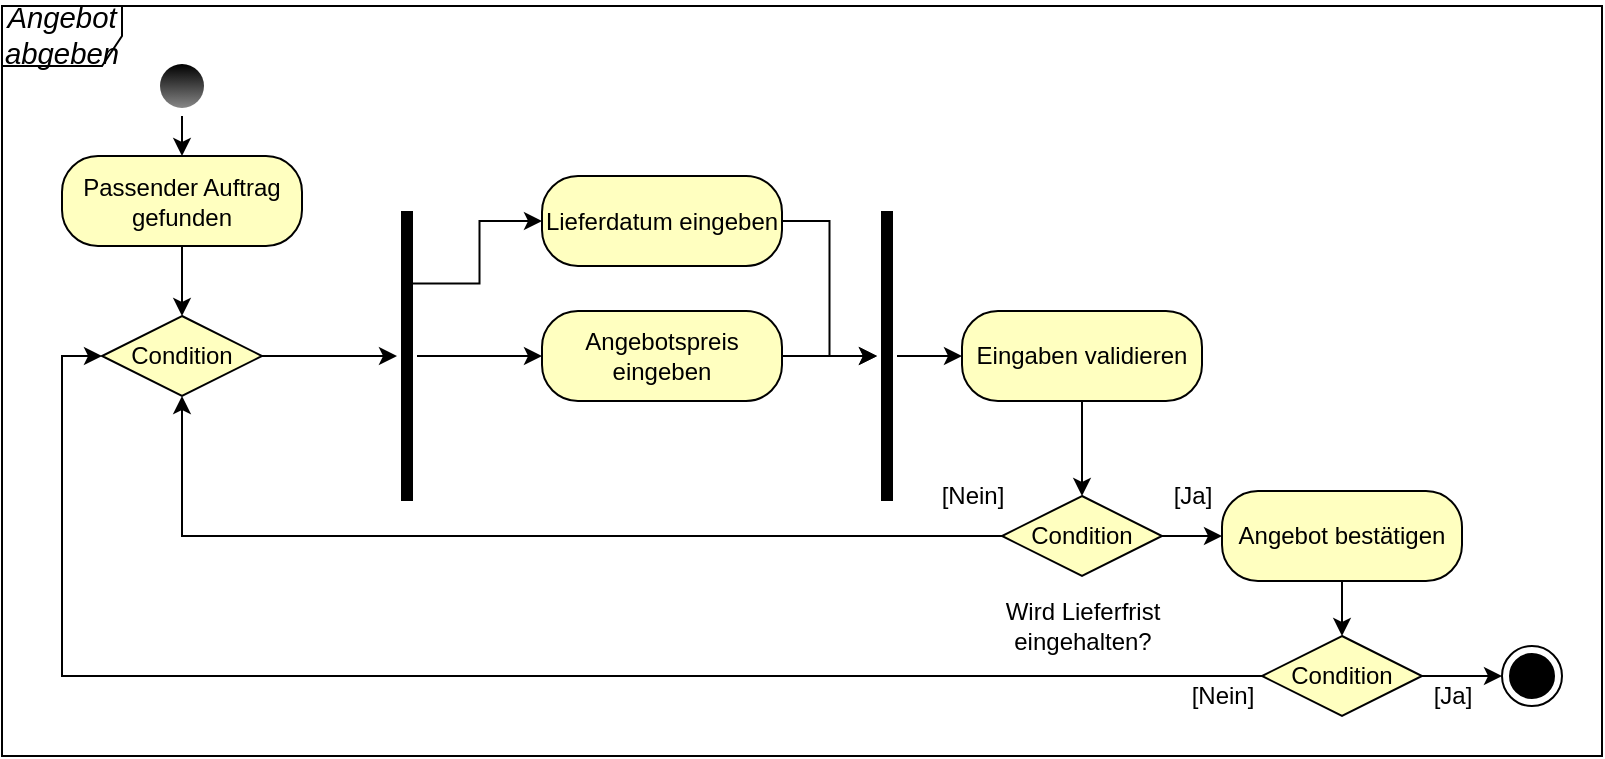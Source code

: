<mxfile version="13.3.5" type="device"><diagram name="Page-1" id="e7e014a7-5840-1c2e-5031-d8a46d1fe8dd"><mxGraphModel dx="1017" dy="886" grid="1" gridSize="10" guides="1" tooltips="1" connect="1" arrows="1" fold="1" page="1" pageScale="1" pageWidth="1169" pageHeight="826" background="#ffffff" math="0" shadow="0"><root><mxCell id="0"/><mxCell id="1" parent="0"/><mxCell id="OTc7slQkvgCQ9Ft_FuSA-42" value="&lt;i&gt;&lt;span style=&quot;font-size: 11.0pt ; font-family: &amp;#34;calibri&amp;#34; , sans-serif&quot;&gt;Angebot abgeben&lt;/span&gt;&lt;/i&gt;" style="shape=umlFrame;whiteSpace=wrap;html=1;" parent="1" vertex="1"><mxGeometry x="40" y="38" width="800" height="375" as="geometry"/></mxCell><mxCell id="OTc7slQkvgCQ9Ft_FuSA-41" value="" style="ellipse;html=1;shape=endState;fillColor=#000000;" parent="1" vertex="1"><mxGeometry x="790" y="358" width="30" height="30" as="geometry"/></mxCell><mxCell id="Z19tyKUrV3MHubc71sTz-58" style="edgeStyle=orthogonalEdgeStyle;rounded=0;orthogonalLoop=1;jettySize=auto;html=1;exitX=0.5;exitY=1;exitDx=0;exitDy=0;entryX=0.5;entryY=0;entryDx=0;entryDy=0;startArrow=none;startFill=0;endArrow=classic;endFill=1;strokeColor=#000000;" edge="1" parent="1" source="OTc7slQkvgCQ9Ft_FuSA-43" target="Z19tyKUrV3MHubc71sTz-16"><mxGeometry relative="1" as="geometry"/></mxCell><mxCell id="OTc7slQkvgCQ9Ft_FuSA-43" value="" style="ellipse;html=1;shape=endState;fillColor=#000000;fontStyle=1;strokeColor=none;gradientColor=#878787;" parent="1" vertex="1"><mxGeometry x="115" y="63" width="30" height="30" as="geometry"/></mxCell><mxCell id="Z19tyKUrV3MHubc71sTz-134" style="edgeStyle=orthogonalEdgeStyle;rounded=0;orthogonalLoop=1;jettySize=auto;html=1;entryX=0.5;entryY=0;entryDx=0;entryDy=0;startArrow=none;startFill=0;endArrow=classic;endFill=1;strokeColor=#000000;" edge="1" parent="1" source="Z19tyKUrV3MHubc71sTz-16" target="Z19tyKUrV3MHubc71sTz-96"><mxGeometry relative="1" as="geometry"/></mxCell><mxCell id="Z19tyKUrV3MHubc71sTz-16" value="Passender Auftrag&lt;br&gt;gefunden" style="rounded=1;whiteSpace=wrap;html=1;arcSize=40;fontColor=#000000;fillColor=#ffffc0;" vertex="1" parent="1"><mxGeometry x="70" y="113" width="120" height="45" as="geometry"/></mxCell><mxCell id="Z19tyKUrV3MHubc71sTz-71" value="[Nein]" style="text;html=1;align=center;verticalAlign=middle;resizable=0;points=[];autosize=1;" vertex="1" parent="1"><mxGeometry x="500" y="273" width="50" height="20" as="geometry"/></mxCell><mxCell id="Z19tyKUrV3MHubc71sTz-72" value="[Ja]" style="text;html=1;align=center;verticalAlign=middle;resizable=0;points=[];autosize=1;" vertex="1" parent="1"><mxGeometry x="620" y="273" width="30" height="20" as="geometry"/></mxCell><mxCell id="Z19tyKUrV3MHubc71sTz-96" value="Condition" style="rhombus;whiteSpace=wrap;html=1;fillColor=#ffffc0;" vertex="1" parent="1"><mxGeometry x="90" y="193" width="80" height="40" as="geometry"/></mxCell><mxCell id="Z19tyKUrV3MHubc71sTz-112" style="edgeStyle=orthogonalEdgeStyle;rounded=0;orthogonalLoop=1;jettySize=auto;html=1;exitX=1;exitY=0.5;exitDx=0;exitDy=0;startArrow=none;startFill=0;endArrow=classic;endFill=1;strokeColor=#000000;" edge="1" parent="1" source="Z19tyKUrV3MHubc71sTz-99" target="Z19tyKUrV3MHubc71sTz-111"><mxGeometry relative="1" as="geometry"/></mxCell><mxCell id="Z19tyKUrV3MHubc71sTz-99" value="Lieferdatum eingeben" style="rounded=1;whiteSpace=wrap;html=1;arcSize=40;fontColor=#000000;fillColor=#ffffc0;" vertex="1" parent="1"><mxGeometry x="310" y="123" width="120" height="45" as="geometry"/></mxCell><mxCell id="Z19tyKUrV3MHubc71sTz-106" style="edgeStyle=orthogonalEdgeStyle;rounded=0;orthogonalLoop=1;jettySize=auto;html=1;entryX=1;entryY=0.5;entryDx=0;entryDy=0;startArrow=classic;startFill=1;endArrow=none;endFill=0;strokeColor=#000000;" edge="1" parent="1" source="Z19tyKUrV3MHubc71sTz-102" target="Z19tyKUrV3MHubc71sTz-96"><mxGeometry relative="1" as="geometry"/></mxCell><mxCell id="Z19tyKUrV3MHubc71sTz-108" style="edgeStyle=orthogonalEdgeStyle;rounded=0;orthogonalLoop=1;jettySize=auto;html=1;startArrow=none;startFill=0;endArrow=classic;endFill=1;strokeColor=#000000;" edge="1" parent="1" source="Z19tyKUrV3MHubc71sTz-102" target="Z19tyKUrV3MHubc71sTz-104"><mxGeometry relative="1" as="geometry"/></mxCell><mxCell id="Z19tyKUrV3MHubc71sTz-110" style="edgeStyle=orthogonalEdgeStyle;rounded=0;orthogonalLoop=1;jettySize=auto;html=1;exitX=0.25;exitY=0.5;exitDx=0;exitDy=0;exitPerimeter=0;entryX=0;entryY=0.5;entryDx=0;entryDy=0;startArrow=none;startFill=0;endArrow=classic;endFill=1;strokeColor=#000000;" edge="1" parent="1" source="Z19tyKUrV3MHubc71sTz-102" target="Z19tyKUrV3MHubc71sTz-99"><mxGeometry relative="1" as="geometry"/></mxCell><mxCell id="Z19tyKUrV3MHubc71sTz-102" value="" style="shape=line;html=1;strokeWidth=6;rotation=90;" vertex="1" parent="1"><mxGeometry x="170" y="208" width="145" height="10" as="geometry"/></mxCell><mxCell id="Z19tyKUrV3MHubc71sTz-113" style="edgeStyle=orthogonalEdgeStyle;rounded=0;orthogonalLoop=1;jettySize=auto;html=1;exitX=1;exitY=0.5;exitDx=0;exitDy=0;startArrow=none;startFill=0;endArrow=classic;endFill=1;strokeColor=#000000;" edge="1" parent="1" source="Z19tyKUrV3MHubc71sTz-104" target="Z19tyKUrV3MHubc71sTz-111"><mxGeometry relative="1" as="geometry"/></mxCell><mxCell id="Z19tyKUrV3MHubc71sTz-104" value="Angebotspreis eingeben" style="rounded=1;whiteSpace=wrap;html=1;arcSize=40;fontColor=#000000;fillColor=#ffffc0;" vertex="1" parent="1"><mxGeometry x="310" y="190.5" width="120" height="45" as="geometry"/></mxCell><mxCell id="Z19tyKUrV3MHubc71sTz-120" style="edgeStyle=orthogonalEdgeStyle;rounded=0;orthogonalLoop=1;jettySize=auto;html=1;entryX=0;entryY=0.5;entryDx=0;entryDy=0;startArrow=none;startFill=0;endArrow=classic;endFill=1;strokeColor=#000000;" edge="1" parent="1" source="Z19tyKUrV3MHubc71sTz-111" target="Z19tyKUrV3MHubc71sTz-115"><mxGeometry relative="1" as="geometry"/></mxCell><mxCell id="Z19tyKUrV3MHubc71sTz-111" value="" style="shape=line;html=1;strokeWidth=6;rotation=90;" vertex="1" parent="1"><mxGeometry x="410" y="208" width="145" height="10" as="geometry"/></mxCell><mxCell id="Z19tyKUrV3MHubc71sTz-122" style="edgeStyle=orthogonalEdgeStyle;rounded=0;orthogonalLoop=1;jettySize=auto;html=1;exitX=0.5;exitY=1;exitDx=0;exitDy=0;entryX=0.5;entryY=0;entryDx=0;entryDy=0;startArrow=none;startFill=0;endArrow=classic;endFill=1;strokeColor=#000000;" edge="1" parent="1" source="Z19tyKUrV3MHubc71sTz-115" target="Z19tyKUrV3MHubc71sTz-121"><mxGeometry relative="1" as="geometry"/></mxCell><mxCell id="Z19tyKUrV3MHubc71sTz-115" value="Eingaben validieren" style="rounded=1;whiteSpace=wrap;html=1;arcSize=40;fontColor=#000000;fillColor=#ffffc0;" vertex="1" parent="1"><mxGeometry x="520" y="190.5" width="120" height="45" as="geometry"/></mxCell><mxCell id="Z19tyKUrV3MHubc71sTz-124" style="edgeStyle=orthogonalEdgeStyle;rounded=0;orthogonalLoop=1;jettySize=auto;html=1;exitX=0;exitY=0.5;exitDx=0;exitDy=0;entryX=0.5;entryY=1;entryDx=0;entryDy=0;startArrow=none;startFill=0;endArrow=classic;endFill=1;strokeColor=#000000;" edge="1" parent="1" source="Z19tyKUrV3MHubc71sTz-121" target="Z19tyKUrV3MHubc71sTz-96"><mxGeometry relative="1" as="geometry"/></mxCell><mxCell id="Z19tyKUrV3MHubc71sTz-127" style="edgeStyle=orthogonalEdgeStyle;rounded=0;orthogonalLoop=1;jettySize=auto;html=1;exitX=1;exitY=0.5;exitDx=0;exitDy=0;startArrow=none;startFill=0;endArrow=classic;endFill=1;strokeColor=#000000;" edge="1" parent="1" source="Z19tyKUrV3MHubc71sTz-121" target="Z19tyKUrV3MHubc71sTz-126"><mxGeometry relative="1" as="geometry"/></mxCell><mxCell id="Z19tyKUrV3MHubc71sTz-121" value="Condition" style="rhombus;whiteSpace=wrap;html=1;fillColor=#ffffc0;" vertex="1" parent="1"><mxGeometry x="540" y="283" width="80" height="40" as="geometry"/></mxCell><mxCell id="Z19tyKUrV3MHubc71sTz-123" value="Wird Lieferfrist&lt;br&gt;eingehalten?" style="text;html=1;align=center;verticalAlign=middle;resizable=0;points=[];autosize=1;" vertex="1" parent="1"><mxGeometry x="535" y="333" width="90" height="30" as="geometry"/></mxCell><mxCell id="Z19tyKUrV3MHubc71sTz-128" style="edgeStyle=orthogonalEdgeStyle;rounded=0;orthogonalLoop=1;jettySize=auto;html=1;entryX=0;entryY=0.5;entryDx=0;entryDy=0;startArrow=none;startFill=0;endArrow=classic;endFill=1;strokeColor=#000000;" edge="1" parent="1" source="Z19tyKUrV3MHubc71sTz-125" target="Z19tyKUrV3MHubc71sTz-96"><mxGeometry relative="1" as="geometry"/></mxCell><mxCell id="Z19tyKUrV3MHubc71sTz-130" style="edgeStyle=orthogonalEdgeStyle;rounded=0;orthogonalLoop=1;jettySize=auto;html=1;exitX=1;exitY=0.5;exitDx=0;exitDy=0;startArrow=none;startFill=0;endArrow=classic;endFill=1;strokeColor=#000000;" edge="1" parent="1" source="Z19tyKUrV3MHubc71sTz-125" target="OTc7slQkvgCQ9Ft_FuSA-41"><mxGeometry relative="1" as="geometry"/></mxCell><mxCell id="Z19tyKUrV3MHubc71sTz-125" value="Condition" style="rhombus;whiteSpace=wrap;html=1;fillColor=#ffffc0;" vertex="1" parent="1"><mxGeometry x="670" y="353" width="80" height="40" as="geometry"/></mxCell><mxCell id="Z19tyKUrV3MHubc71sTz-129" style="edgeStyle=orthogonalEdgeStyle;rounded=0;orthogonalLoop=1;jettySize=auto;html=1;exitX=0.5;exitY=1;exitDx=0;exitDy=0;entryX=0.5;entryY=0;entryDx=0;entryDy=0;startArrow=none;startFill=0;endArrow=classic;endFill=1;strokeColor=#000000;" edge="1" parent="1" source="Z19tyKUrV3MHubc71sTz-126" target="Z19tyKUrV3MHubc71sTz-125"><mxGeometry relative="1" as="geometry"/></mxCell><mxCell id="Z19tyKUrV3MHubc71sTz-126" value="Angebot bestätigen" style="rounded=1;whiteSpace=wrap;html=1;arcSize=40;fontColor=#000000;fillColor=#ffffc0;" vertex="1" parent="1"><mxGeometry x="650" y="280.5" width="120" height="45" as="geometry"/></mxCell><mxCell id="Z19tyKUrV3MHubc71sTz-131" value="[Ja]" style="text;html=1;align=center;verticalAlign=middle;resizable=0;points=[];autosize=1;" vertex="1" parent="1"><mxGeometry x="750" y="373" width="30" height="20" as="geometry"/></mxCell><mxCell id="Z19tyKUrV3MHubc71sTz-132" value="[Nein]" style="text;html=1;align=center;verticalAlign=middle;resizable=0;points=[];autosize=1;" vertex="1" parent="1"><mxGeometry x="625" y="373" width="50" height="20" as="geometry"/></mxCell></root></mxGraphModel></diagram></mxfile>